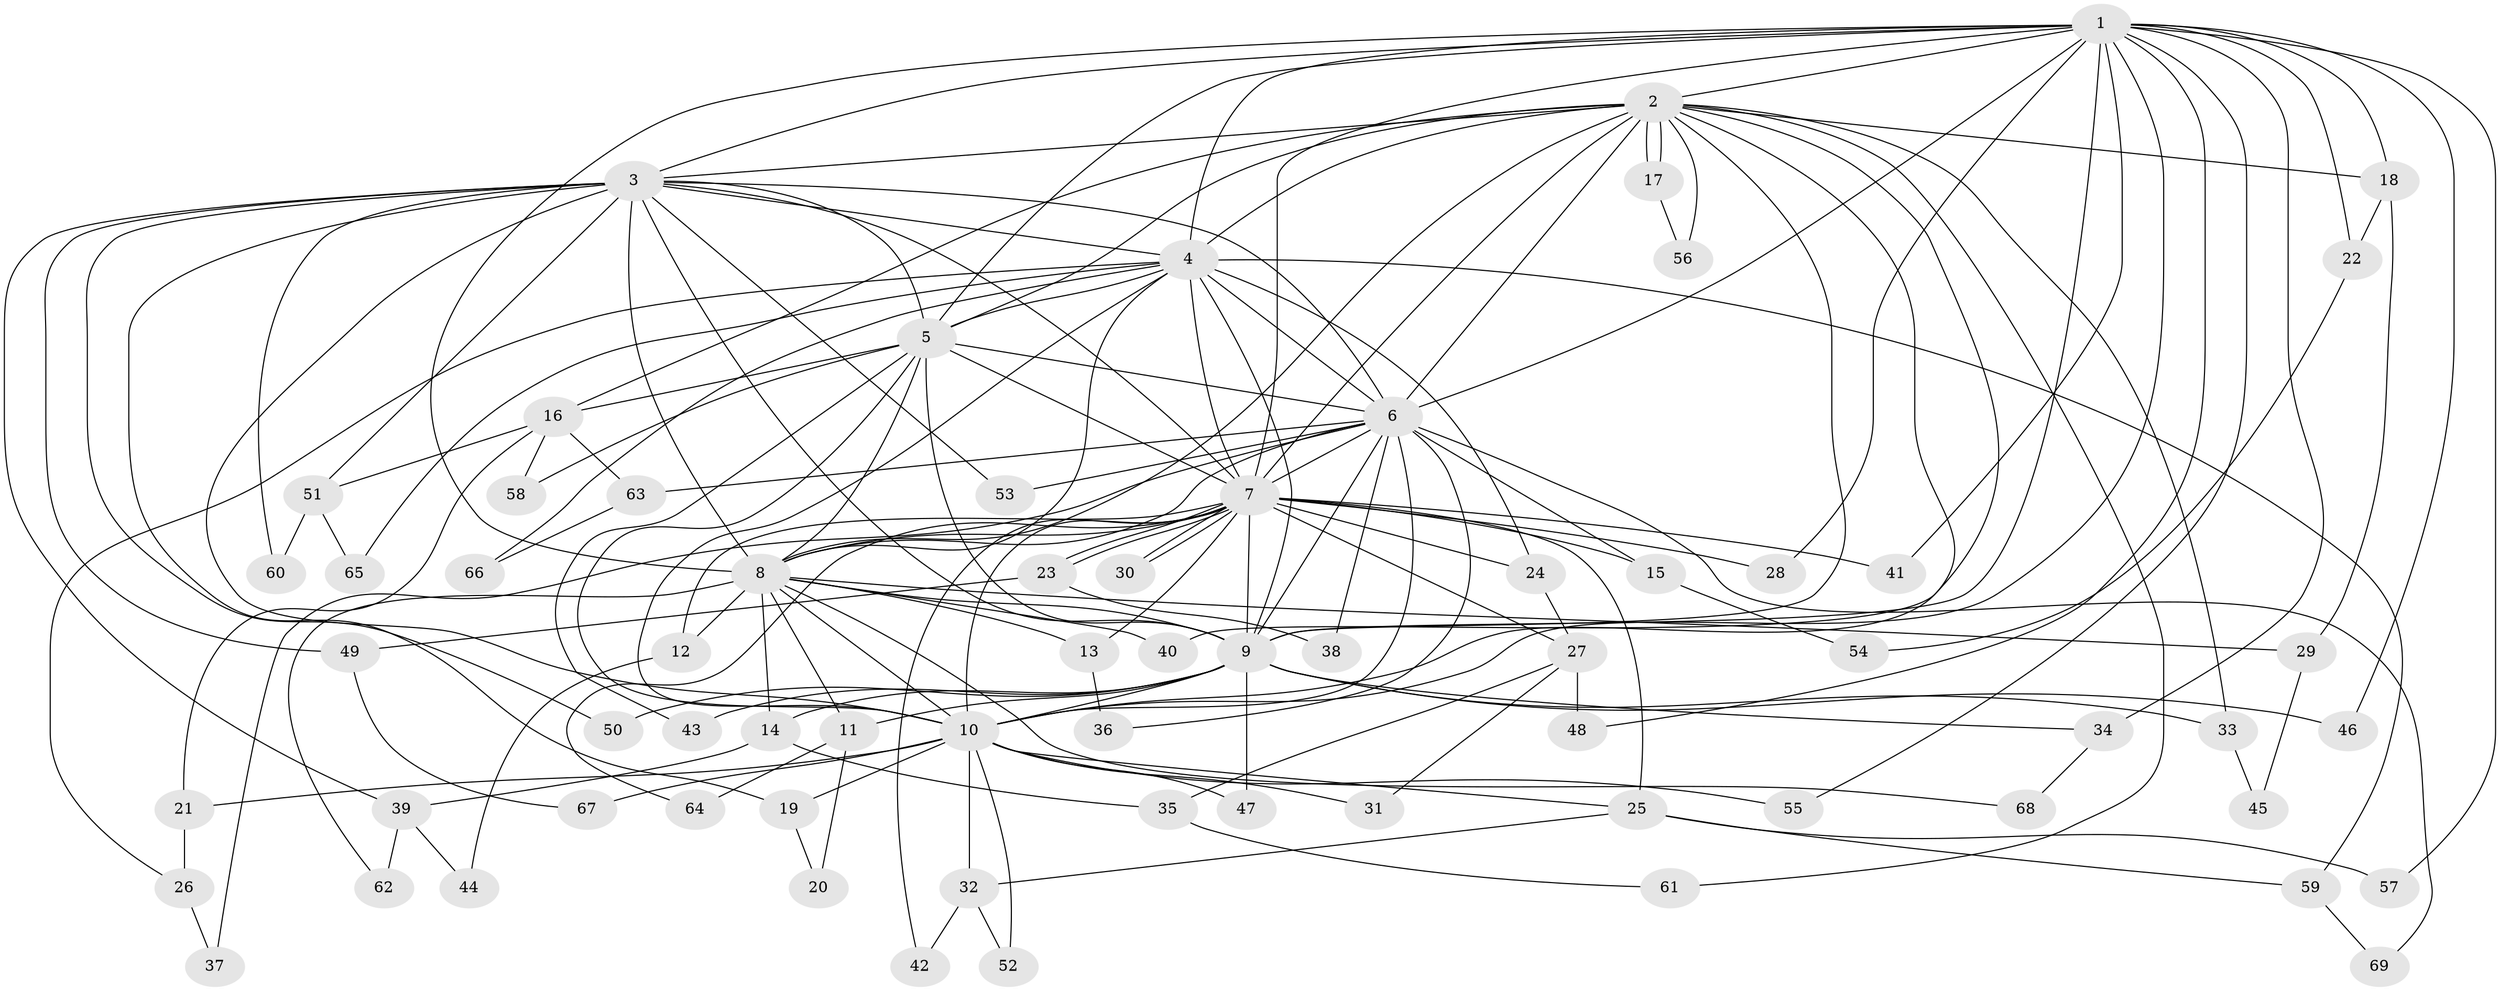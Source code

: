 // Generated by graph-tools (version 1.1) at 2025/49/03/09/25 03:49:27]
// undirected, 69 vertices, 163 edges
graph export_dot {
graph [start="1"]
  node [color=gray90,style=filled];
  1;
  2;
  3;
  4;
  5;
  6;
  7;
  8;
  9;
  10;
  11;
  12;
  13;
  14;
  15;
  16;
  17;
  18;
  19;
  20;
  21;
  22;
  23;
  24;
  25;
  26;
  27;
  28;
  29;
  30;
  31;
  32;
  33;
  34;
  35;
  36;
  37;
  38;
  39;
  40;
  41;
  42;
  43;
  44;
  45;
  46;
  47;
  48;
  49;
  50;
  51;
  52;
  53;
  54;
  55;
  56;
  57;
  58;
  59;
  60;
  61;
  62;
  63;
  64;
  65;
  66;
  67;
  68;
  69;
  1 -- 2;
  1 -- 3;
  1 -- 4;
  1 -- 5;
  1 -- 6;
  1 -- 7;
  1 -- 8;
  1 -- 9;
  1 -- 10;
  1 -- 18;
  1 -- 22;
  1 -- 28;
  1 -- 34;
  1 -- 41;
  1 -- 46;
  1 -- 48;
  1 -- 55;
  1 -- 57;
  2 -- 3;
  2 -- 4;
  2 -- 5;
  2 -- 6;
  2 -- 7;
  2 -- 8;
  2 -- 9;
  2 -- 10;
  2 -- 16;
  2 -- 17;
  2 -- 17;
  2 -- 18;
  2 -- 33;
  2 -- 40;
  2 -- 56;
  2 -- 61;
  3 -- 4;
  3 -- 5;
  3 -- 6;
  3 -- 7;
  3 -- 8;
  3 -- 9;
  3 -- 10;
  3 -- 19;
  3 -- 39;
  3 -- 49;
  3 -- 50;
  3 -- 51;
  3 -- 53;
  3 -- 60;
  4 -- 5;
  4 -- 6;
  4 -- 7;
  4 -- 8;
  4 -- 9;
  4 -- 10;
  4 -- 24;
  4 -- 26;
  4 -- 59;
  4 -- 65;
  4 -- 66;
  5 -- 6;
  5 -- 7;
  5 -- 8;
  5 -- 9;
  5 -- 10;
  5 -- 16;
  5 -- 43;
  5 -- 58;
  6 -- 7;
  6 -- 8;
  6 -- 9;
  6 -- 10;
  6 -- 15;
  6 -- 36;
  6 -- 37;
  6 -- 38;
  6 -- 53;
  6 -- 63;
  6 -- 69;
  7 -- 8;
  7 -- 9;
  7 -- 10;
  7 -- 12;
  7 -- 13;
  7 -- 15;
  7 -- 23;
  7 -- 23;
  7 -- 24;
  7 -- 25;
  7 -- 27;
  7 -- 28;
  7 -- 30;
  7 -- 30;
  7 -- 41;
  7 -- 42;
  7 -- 64;
  8 -- 9;
  8 -- 10;
  8 -- 11;
  8 -- 12;
  8 -- 13;
  8 -- 14;
  8 -- 29;
  8 -- 40;
  8 -- 62;
  8 -- 68;
  9 -- 10;
  9 -- 11;
  9 -- 14;
  9 -- 33;
  9 -- 34;
  9 -- 43;
  9 -- 46;
  9 -- 47;
  9 -- 50;
  10 -- 19;
  10 -- 21;
  10 -- 25;
  10 -- 31;
  10 -- 32;
  10 -- 47;
  10 -- 52;
  10 -- 55;
  10 -- 67;
  11 -- 20;
  11 -- 64;
  12 -- 44;
  13 -- 36;
  14 -- 35;
  14 -- 39;
  15 -- 54;
  16 -- 21;
  16 -- 51;
  16 -- 58;
  16 -- 63;
  17 -- 56;
  18 -- 22;
  18 -- 29;
  19 -- 20;
  21 -- 26;
  22 -- 54;
  23 -- 38;
  23 -- 49;
  24 -- 27;
  25 -- 32;
  25 -- 57;
  25 -- 59;
  26 -- 37;
  27 -- 31;
  27 -- 35;
  27 -- 48;
  29 -- 45;
  32 -- 42;
  32 -- 52;
  33 -- 45;
  34 -- 68;
  35 -- 61;
  39 -- 44;
  39 -- 62;
  49 -- 67;
  51 -- 60;
  51 -- 65;
  59 -- 69;
  63 -- 66;
}
